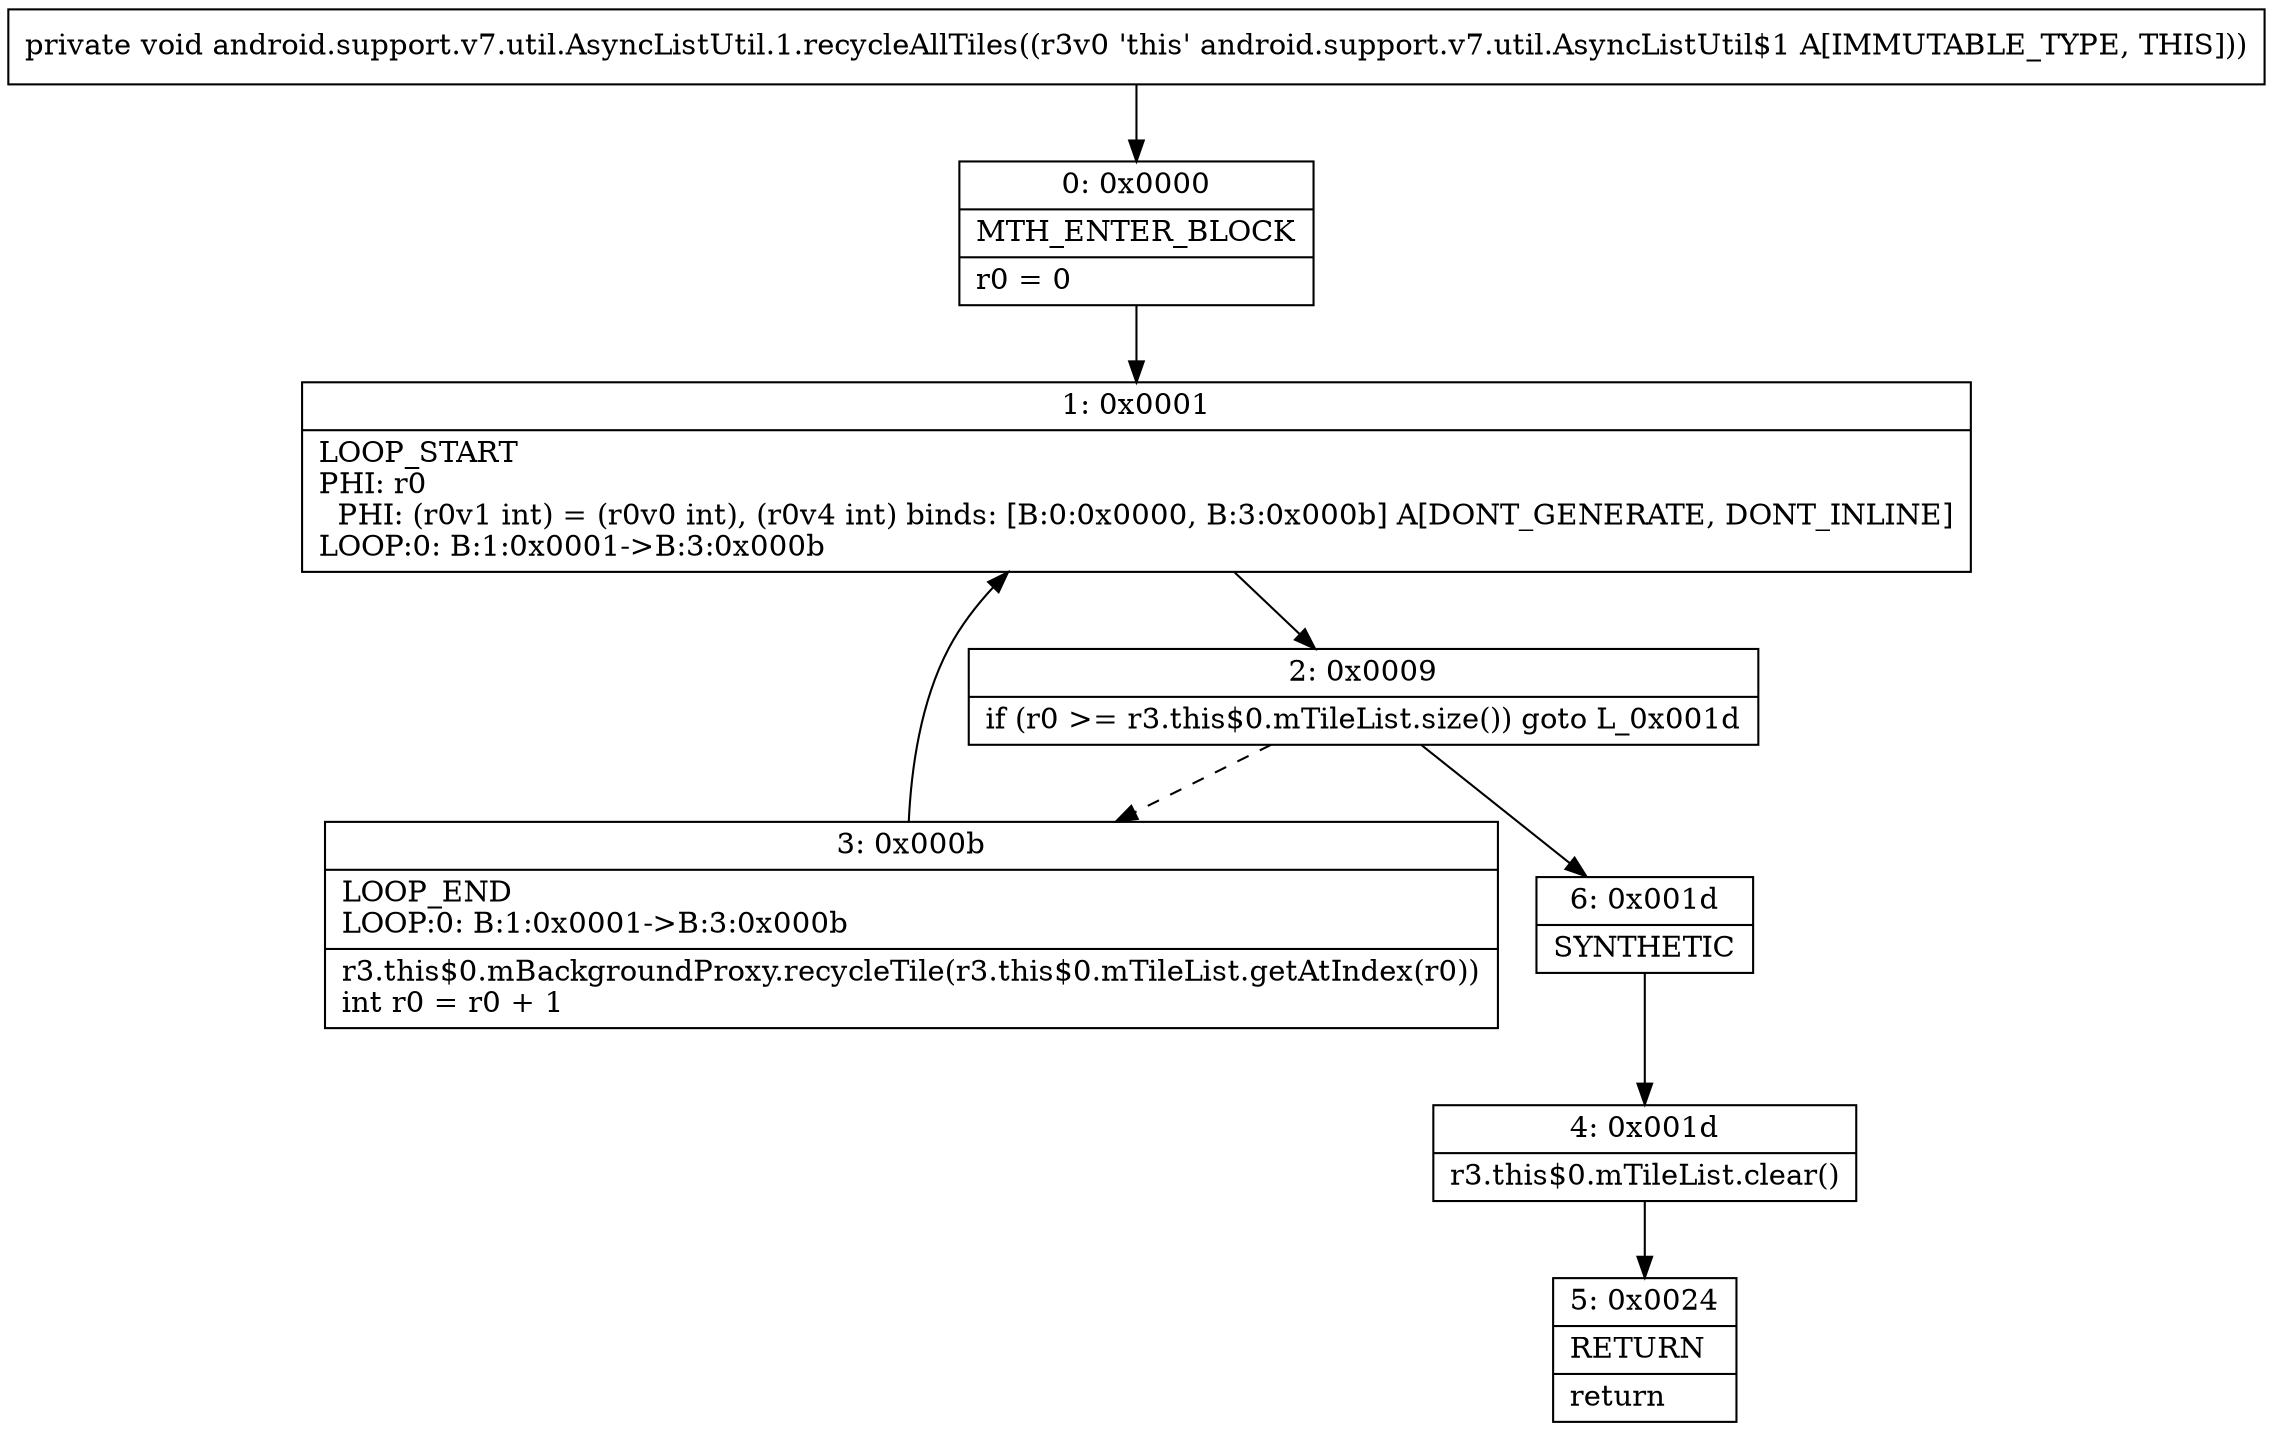 digraph "CFG forandroid.support.v7.util.AsyncListUtil.1.recycleAllTiles()V" {
Node_0 [shape=record,label="{0\:\ 0x0000|MTH_ENTER_BLOCK\l|r0 = 0\l}"];
Node_1 [shape=record,label="{1\:\ 0x0001|LOOP_START\lPHI: r0 \l  PHI: (r0v1 int) = (r0v0 int), (r0v4 int) binds: [B:0:0x0000, B:3:0x000b] A[DONT_GENERATE, DONT_INLINE]\lLOOP:0: B:1:0x0001\-\>B:3:0x000b\l}"];
Node_2 [shape=record,label="{2\:\ 0x0009|if (r0 \>= r3.this$0.mTileList.size()) goto L_0x001d\l}"];
Node_3 [shape=record,label="{3\:\ 0x000b|LOOP_END\lLOOP:0: B:1:0x0001\-\>B:3:0x000b\l|r3.this$0.mBackgroundProxy.recycleTile(r3.this$0.mTileList.getAtIndex(r0))\lint r0 = r0 + 1\l}"];
Node_4 [shape=record,label="{4\:\ 0x001d|r3.this$0.mTileList.clear()\l}"];
Node_5 [shape=record,label="{5\:\ 0x0024|RETURN\l|return\l}"];
Node_6 [shape=record,label="{6\:\ 0x001d|SYNTHETIC\l}"];
MethodNode[shape=record,label="{private void android.support.v7.util.AsyncListUtil.1.recycleAllTiles((r3v0 'this' android.support.v7.util.AsyncListUtil$1 A[IMMUTABLE_TYPE, THIS])) }"];
MethodNode -> Node_0;
Node_0 -> Node_1;
Node_1 -> Node_2;
Node_2 -> Node_3[style=dashed];
Node_2 -> Node_6;
Node_3 -> Node_1;
Node_4 -> Node_5;
Node_6 -> Node_4;
}

